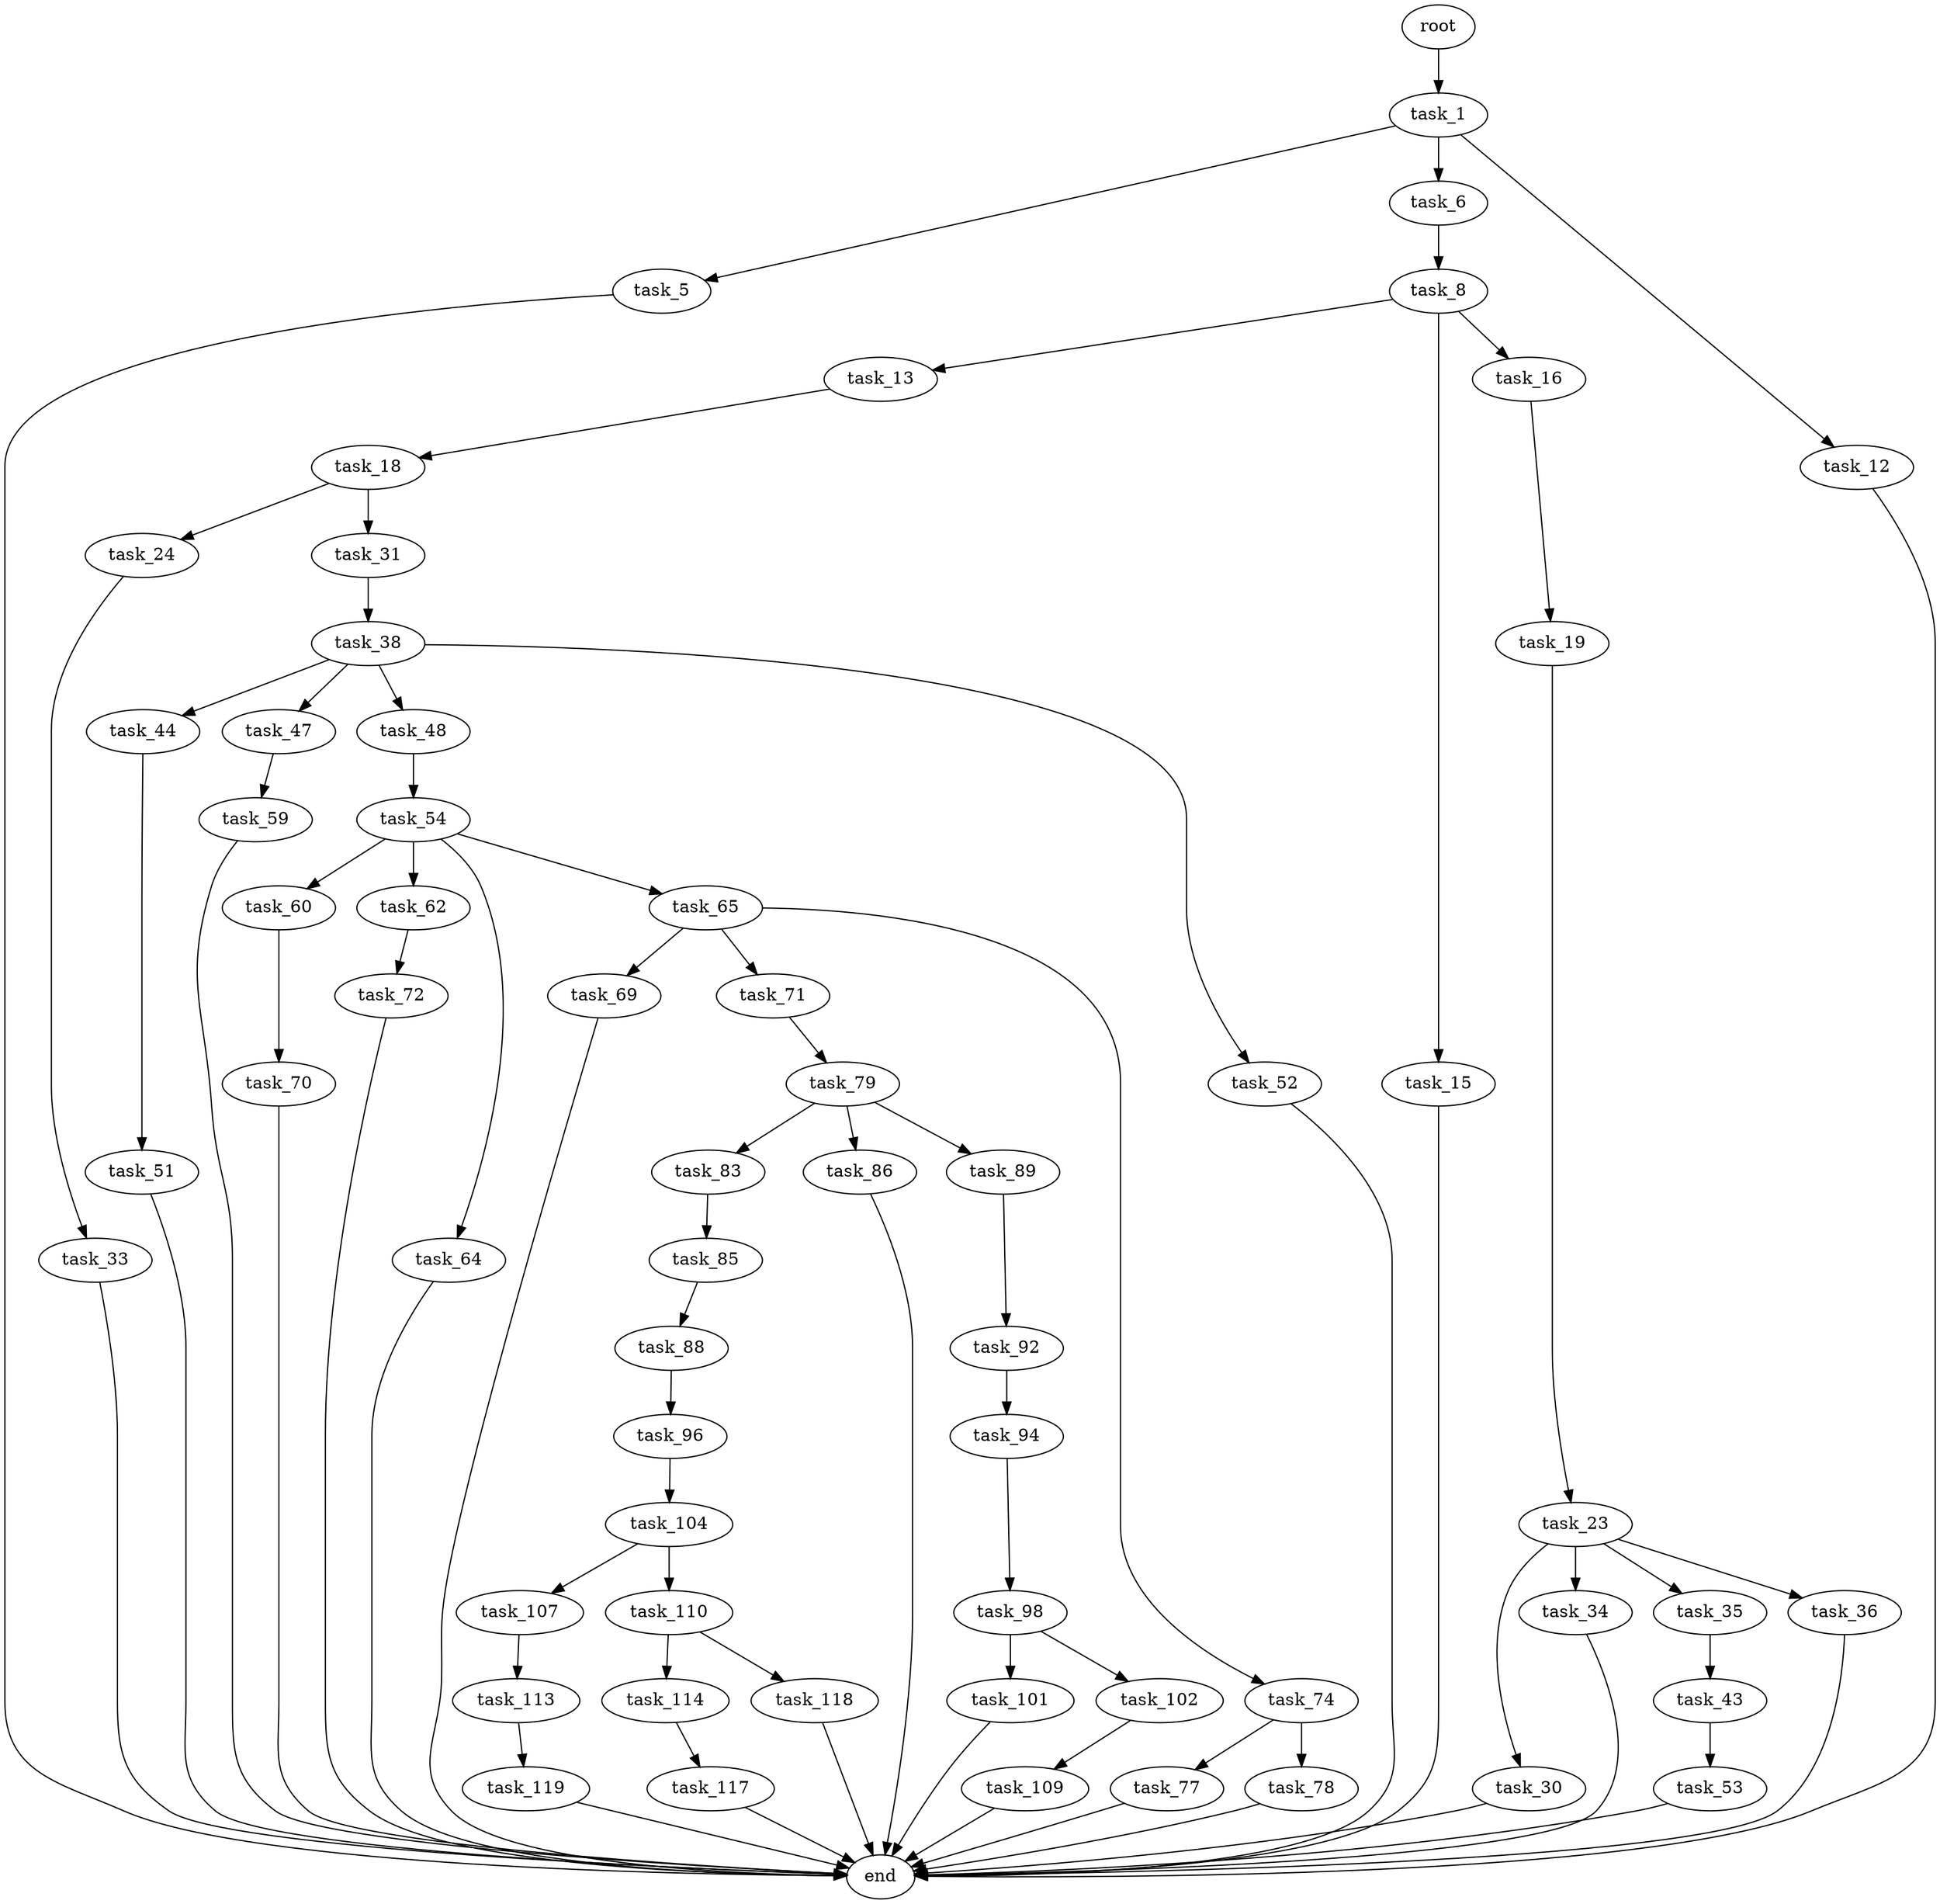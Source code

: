 digraph G {
  root [size="0.000000"];
  task_1 [size="134217728000.000000"];
  task_5 [size="549755813888.000000"];
  task_6 [size="7539443550.000000"];
  task_12 [size="72127792551.000000"];
  end [size="0.000000"];
  task_8 [size="134217728000.000000"];
  task_13 [size="130692915216.000000"];
  task_15 [size="294650503277.000000"];
  task_16 [size="84415767640.000000"];
  task_18 [size="26696420602.000000"];
  task_19 [size="187034674116.000000"];
  task_24 [size="24399088760.000000"];
  task_31 [size="16372198637.000000"];
  task_23 [size="20064277622.000000"];
  task_30 [size="6264557916.000000"];
  task_34 [size="352561363804.000000"];
  task_35 [size="1073741824000.000000"];
  task_36 [size="42952860802.000000"];
  task_33 [size="231928233984.000000"];
  task_38 [size="16739400857.000000"];
  task_43 [size="409221314239.000000"];
  task_44 [size="266363496496.000000"];
  task_47 [size="985376179542.000000"];
  task_48 [size="68719476736.000000"];
  task_52 [size="2073226312.000000"];
  task_53 [size="68719476736.000000"];
  task_51 [size="68719476736.000000"];
  task_59 [size="2458422747.000000"];
  task_54 [size="7195262036.000000"];
  task_60 [size="4571805319.000000"];
  task_62 [size="93668303844.000000"];
  task_64 [size="3578095086.000000"];
  task_65 [size="166920018134.000000"];
  task_70 [size="8589934592.000000"];
  task_72 [size="8589934592.000000"];
  task_69 [size="549755813888.000000"];
  task_71 [size="368293445632.000000"];
  task_74 [size="456647913652.000000"];
  task_79 [size="42868095430.000000"];
  task_77 [size="68719476736.000000"];
  task_78 [size="4716480285.000000"];
  task_83 [size="146587313459.000000"];
  task_86 [size="30565914450.000000"];
  task_89 [size="134217728000.000000"];
  task_85 [size="13234595671.000000"];
  task_88 [size="28991029248.000000"];
  task_96 [size="3199650879.000000"];
  task_92 [size="782757789696.000000"];
  task_94 [size="2611589586.000000"];
  task_98 [size="5102722451.000000"];
  task_104 [size="231928233984.000000"];
  task_101 [size="1390802443.000000"];
  task_102 [size="135760718127.000000"];
  task_109 [size="126320149410.000000"];
  task_107 [size="1897585322.000000"];
  task_110 [size="134217728000.000000"];
  task_113 [size="391931324.000000"];
  task_114 [size="17852683631.000000"];
  task_118 [size="1073741824000.000000"];
  task_119 [size="231928233984.000000"];
  task_117 [size="57581218237.000000"];

  root -> task_1 [size="1.000000"];
  task_1 -> task_5 [size="209715200.000000"];
  task_1 -> task_6 [size="209715200.000000"];
  task_1 -> task_12 [size="209715200.000000"];
  task_5 -> end [size="1.000000"];
  task_6 -> task_8 [size="679477248.000000"];
  task_12 -> end [size="1.000000"];
  task_8 -> task_13 [size="209715200.000000"];
  task_8 -> task_15 [size="209715200.000000"];
  task_8 -> task_16 [size="209715200.000000"];
  task_13 -> task_18 [size="134217728.000000"];
  task_15 -> end [size="1.000000"];
  task_16 -> task_19 [size="301989888.000000"];
  task_18 -> task_24 [size="33554432.000000"];
  task_18 -> task_31 [size="33554432.000000"];
  task_19 -> task_23 [size="134217728.000000"];
  task_24 -> task_33 [size="536870912.000000"];
  task_31 -> task_38 [size="33554432.000000"];
  task_23 -> task_30 [size="536870912.000000"];
  task_23 -> task_34 [size="536870912.000000"];
  task_23 -> task_35 [size="536870912.000000"];
  task_23 -> task_36 [size="536870912.000000"];
  task_30 -> end [size="1.000000"];
  task_34 -> end [size="1.000000"];
  task_35 -> task_43 [size="838860800.000000"];
  task_36 -> end [size="1.000000"];
  task_33 -> end [size="1.000000"];
  task_38 -> task_44 [size="33554432.000000"];
  task_38 -> task_47 [size="33554432.000000"];
  task_38 -> task_48 [size="33554432.000000"];
  task_38 -> task_52 [size="33554432.000000"];
  task_43 -> task_53 [size="301989888.000000"];
  task_44 -> task_51 [size="301989888.000000"];
  task_47 -> task_59 [size="679477248.000000"];
  task_48 -> task_54 [size="134217728.000000"];
  task_52 -> end [size="1.000000"];
  task_53 -> end [size="1.000000"];
  task_51 -> end [size="1.000000"];
  task_59 -> end [size="1.000000"];
  task_54 -> task_60 [size="134217728.000000"];
  task_54 -> task_62 [size="134217728.000000"];
  task_54 -> task_64 [size="134217728.000000"];
  task_54 -> task_65 [size="134217728.000000"];
  task_60 -> task_70 [size="209715200.000000"];
  task_62 -> task_72 [size="134217728.000000"];
  task_64 -> end [size="1.000000"];
  task_65 -> task_69 [size="209715200.000000"];
  task_65 -> task_71 [size="209715200.000000"];
  task_65 -> task_74 [size="209715200.000000"];
  task_70 -> end [size="1.000000"];
  task_72 -> end [size="1.000000"];
  task_69 -> end [size="1.000000"];
  task_71 -> task_79 [size="411041792.000000"];
  task_74 -> task_77 [size="301989888.000000"];
  task_74 -> task_78 [size="301989888.000000"];
  task_79 -> task_83 [size="33554432.000000"];
  task_79 -> task_86 [size="33554432.000000"];
  task_79 -> task_89 [size="33554432.000000"];
  task_77 -> end [size="1.000000"];
  task_78 -> end [size="1.000000"];
  task_83 -> task_85 [size="411041792.000000"];
  task_86 -> end [size="1.000000"];
  task_89 -> task_92 [size="209715200.000000"];
  task_85 -> task_88 [size="301989888.000000"];
  task_88 -> task_96 [size="75497472.000000"];
  task_96 -> task_104 [size="75497472.000000"];
  task_92 -> task_94 [size="679477248.000000"];
  task_94 -> task_98 [size="134217728.000000"];
  task_98 -> task_101 [size="134217728.000000"];
  task_98 -> task_102 [size="134217728.000000"];
  task_104 -> task_107 [size="301989888.000000"];
  task_104 -> task_110 [size="301989888.000000"];
  task_101 -> end [size="1.000000"];
  task_102 -> task_109 [size="301989888.000000"];
  task_109 -> end [size="1.000000"];
  task_107 -> task_113 [size="209715200.000000"];
  task_110 -> task_114 [size="209715200.000000"];
  task_110 -> task_118 [size="209715200.000000"];
  task_113 -> task_119 [size="33554432.000000"];
  task_114 -> task_117 [size="838860800.000000"];
  task_118 -> end [size="1.000000"];
  task_119 -> end [size="1.000000"];
  task_117 -> end [size="1.000000"];
}
